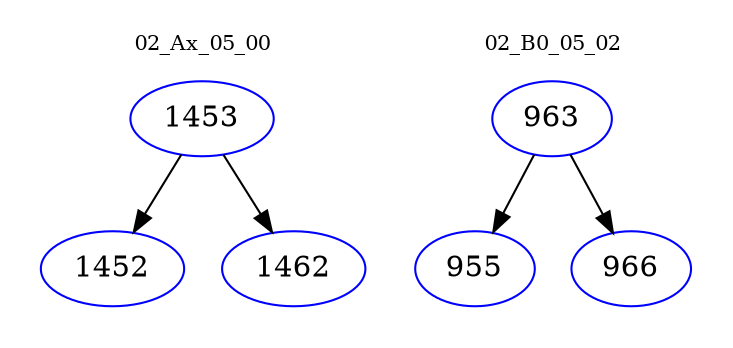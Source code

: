 digraph{
subgraph cluster_0 {
color = white
label = "02_Ax_05_00";
fontsize=10;
T0_1453 [label="1453", color="blue"]
T0_1453 -> T0_1452 [color="black"]
T0_1452 [label="1452", color="blue"]
T0_1453 -> T0_1462 [color="black"]
T0_1462 [label="1462", color="blue"]
}
subgraph cluster_1 {
color = white
label = "02_B0_05_02";
fontsize=10;
T1_963 [label="963", color="blue"]
T1_963 -> T1_955 [color="black"]
T1_955 [label="955", color="blue"]
T1_963 -> T1_966 [color="black"]
T1_966 [label="966", color="blue"]
}
}
